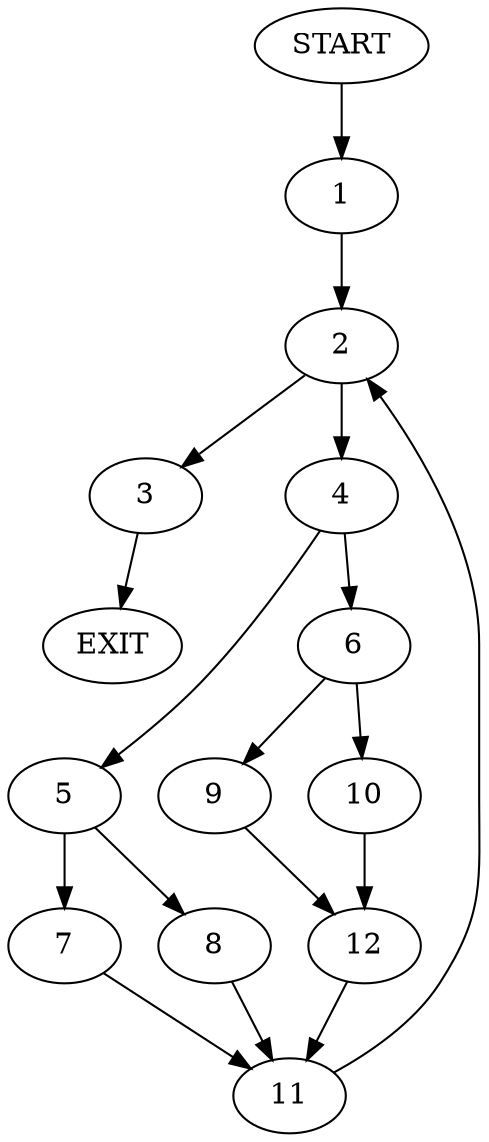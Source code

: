 digraph {
0 [label="START"]
13 [label="EXIT"]
0 -> 1
1 -> 2
2 -> 3
2 -> 4
3 -> 13
4 -> 5
4 -> 6
5 -> 7
5 -> 8
6 -> 9
6 -> 10
8 -> 11
7 -> 11
11 -> 2
10 -> 12
9 -> 12
12 -> 11
}
